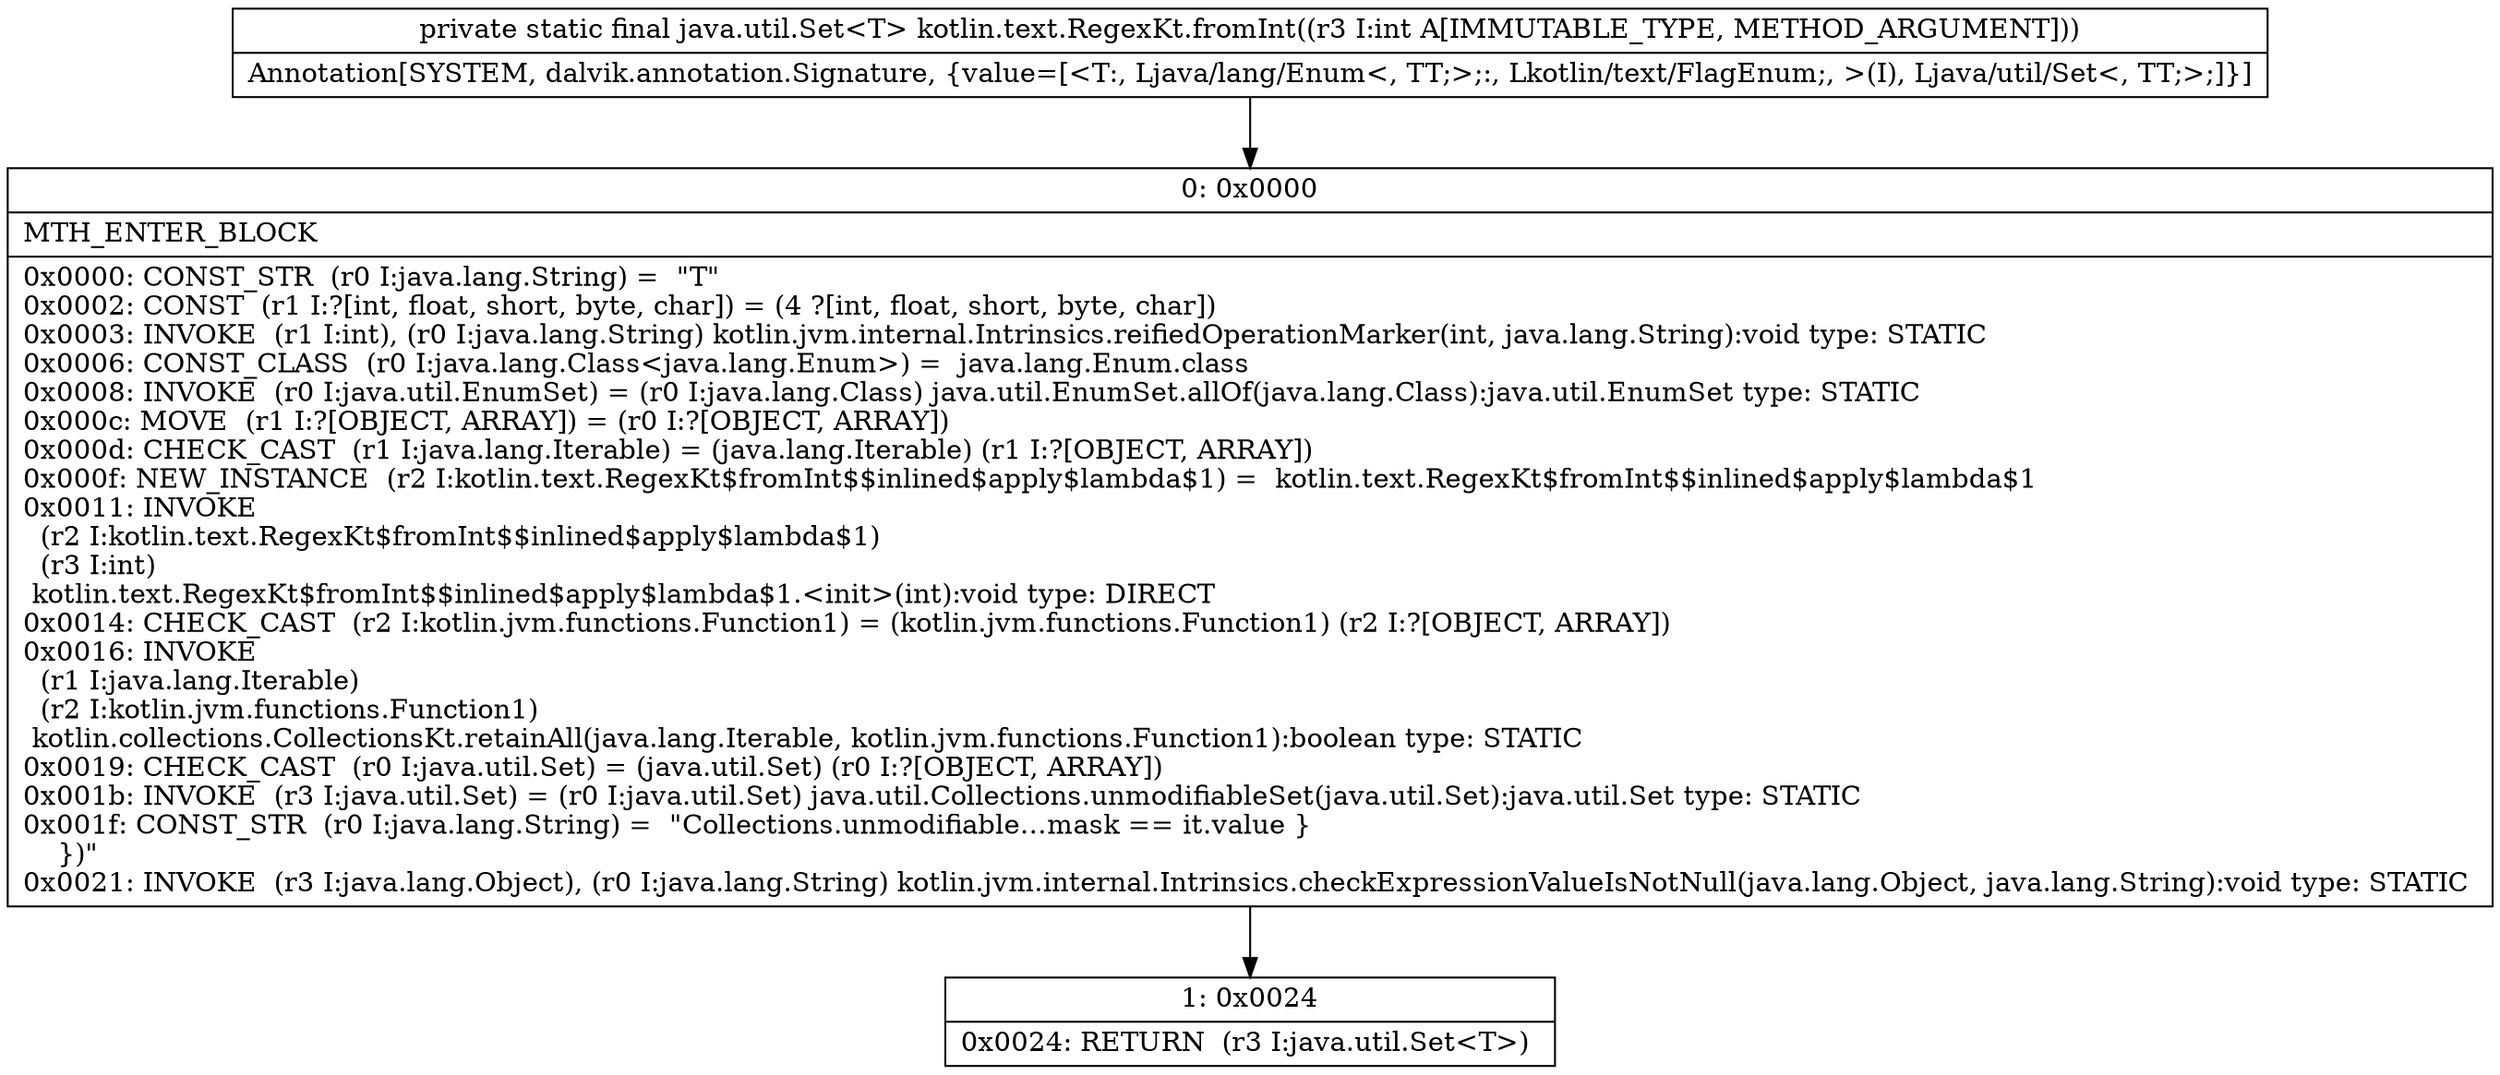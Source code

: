 digraph "CFG forkotlin.text.RegexKt.fromInt(I)Ljava\/util\/Set;" {
Node_0 [shape=record,label="{0\:\ 0x0000|MTH_ENTER_BLOCK\l|0x0000: CONST_STR  (r0 I:java.lang.String) =  \"T\" \l0x0002: CONST  (r1 I:?[int, float, short, byte, char]) = (4 ?[int, float, short, byte, char]) \l0x0003: INVOKE  (r1 I:int), (r0 I:java.lang.String) kotlin.jvm.internal.Intrinsics.reifiedOperationMarker(int, java.lang.String):void type: STATIC \l0x0006: CONST_CLASS  (r0 I:java.lang.Class\<java.lang.Enum\>) =  java.lang.Enum.class \l0x0008: INVOKE  (r0 I:java.util.EnumSet) = (r0 I:java.lang.Class) java.util.EnumSet.allOf(java.lang.Class):java.util.EnumSet type: STATIC \l0x000c: MOVE  (r1 I:?[OBJECT, ARRAY]) = (r0 I:?[OBJECT, ARRAY]) \l0x000d: CHECK_CAST  (r1 I:java.lang.Iterable) = (java.lang.Iterable) (r1 I:?[OBJECT, ARRAY]) \l0x000f: NEW_INSTANCE  (r2 I:kotlin.text.RegexKt$fromInt$$inlined$apply$lambda$1) =  kotlin.text.RegexKt$fromInt$$inlined$apply$lambda$1 \l0x0011: INVOKE  \l  (r2 I:kotlin.text.RegexKt$fromInt$$inlined$apply$lambda$1)\l  (r3 I:int)\l kotlin.text.RegexKt$fromInt$$inlined$apply$lambda$1.\<init\>(int):void type: DIRECT \l0x0014: CHECK_CAST  (r2 I:kotlin.jvm.functions.Function1) = (kotlin.jvm.functions.Function1) (r2 I:?[OBJECT, ARRAY]) \l0x0016: INVOKE  \l  (r1 I:java.lang.Iterable)\l  (r2 I:kotlin.jvm.functions.Function1)\l kotlin.collections.CollectionsKt.retainAll(java.lang.Iterable, kotlin.jvm.functions.Function1):boolean type: STATIC \l0x0019: CHECK_CAST  (r0 I:java.util.Set) = (java.util.Set) (r0 I:?[OBJECT, ARRAY]) \l0x001b: INVOKE  (r3 I:java.util.Set) = (r0 I:java.util.Set) java.util.Collections.unmodifiableSet(java.util.Set):java.util.Set type: STATIC \l0x001f: CONST_STR  (r0 I:java.lang.String) =  \"Collections.unmodifiable…mask == it.value \}\l    \})\" \l0x0021: INVOKE  (r3 I:java.lang.Object), (r0 I:java.lang.String) kotlin.jvm.internal.Intrinsics.checkExpressionValueIsNotNull(java.lang.Object, java.lang.String):void type: STATIC \l}"];
Node_1 [shape=record,label="{1\:\ 0x0024|0x0024: RETURN  (r3 I:java.util.Set\<T\>) \l}"];
MethodNode[shape=record,label="{private static final java.util.Set\<T\> kotlin.text.RegexKt.fromInt((r3 I:int A[IMMUTABLE_TYPE, METHOD_ARGUMENT]))  | Annotation[SYSTEM, dalvik.annotation.Signature, \{value=[\<T:, Ljava\/lang\/Enum\<, TT;\>;:, Lkotlin\/text\/FlagEnum;, \>(I), Ljava\/util\/Set\<, TT;\>;]\}]\l}"];
MethodNode -> Node_0;
Node_0 -> Node_1;
}

